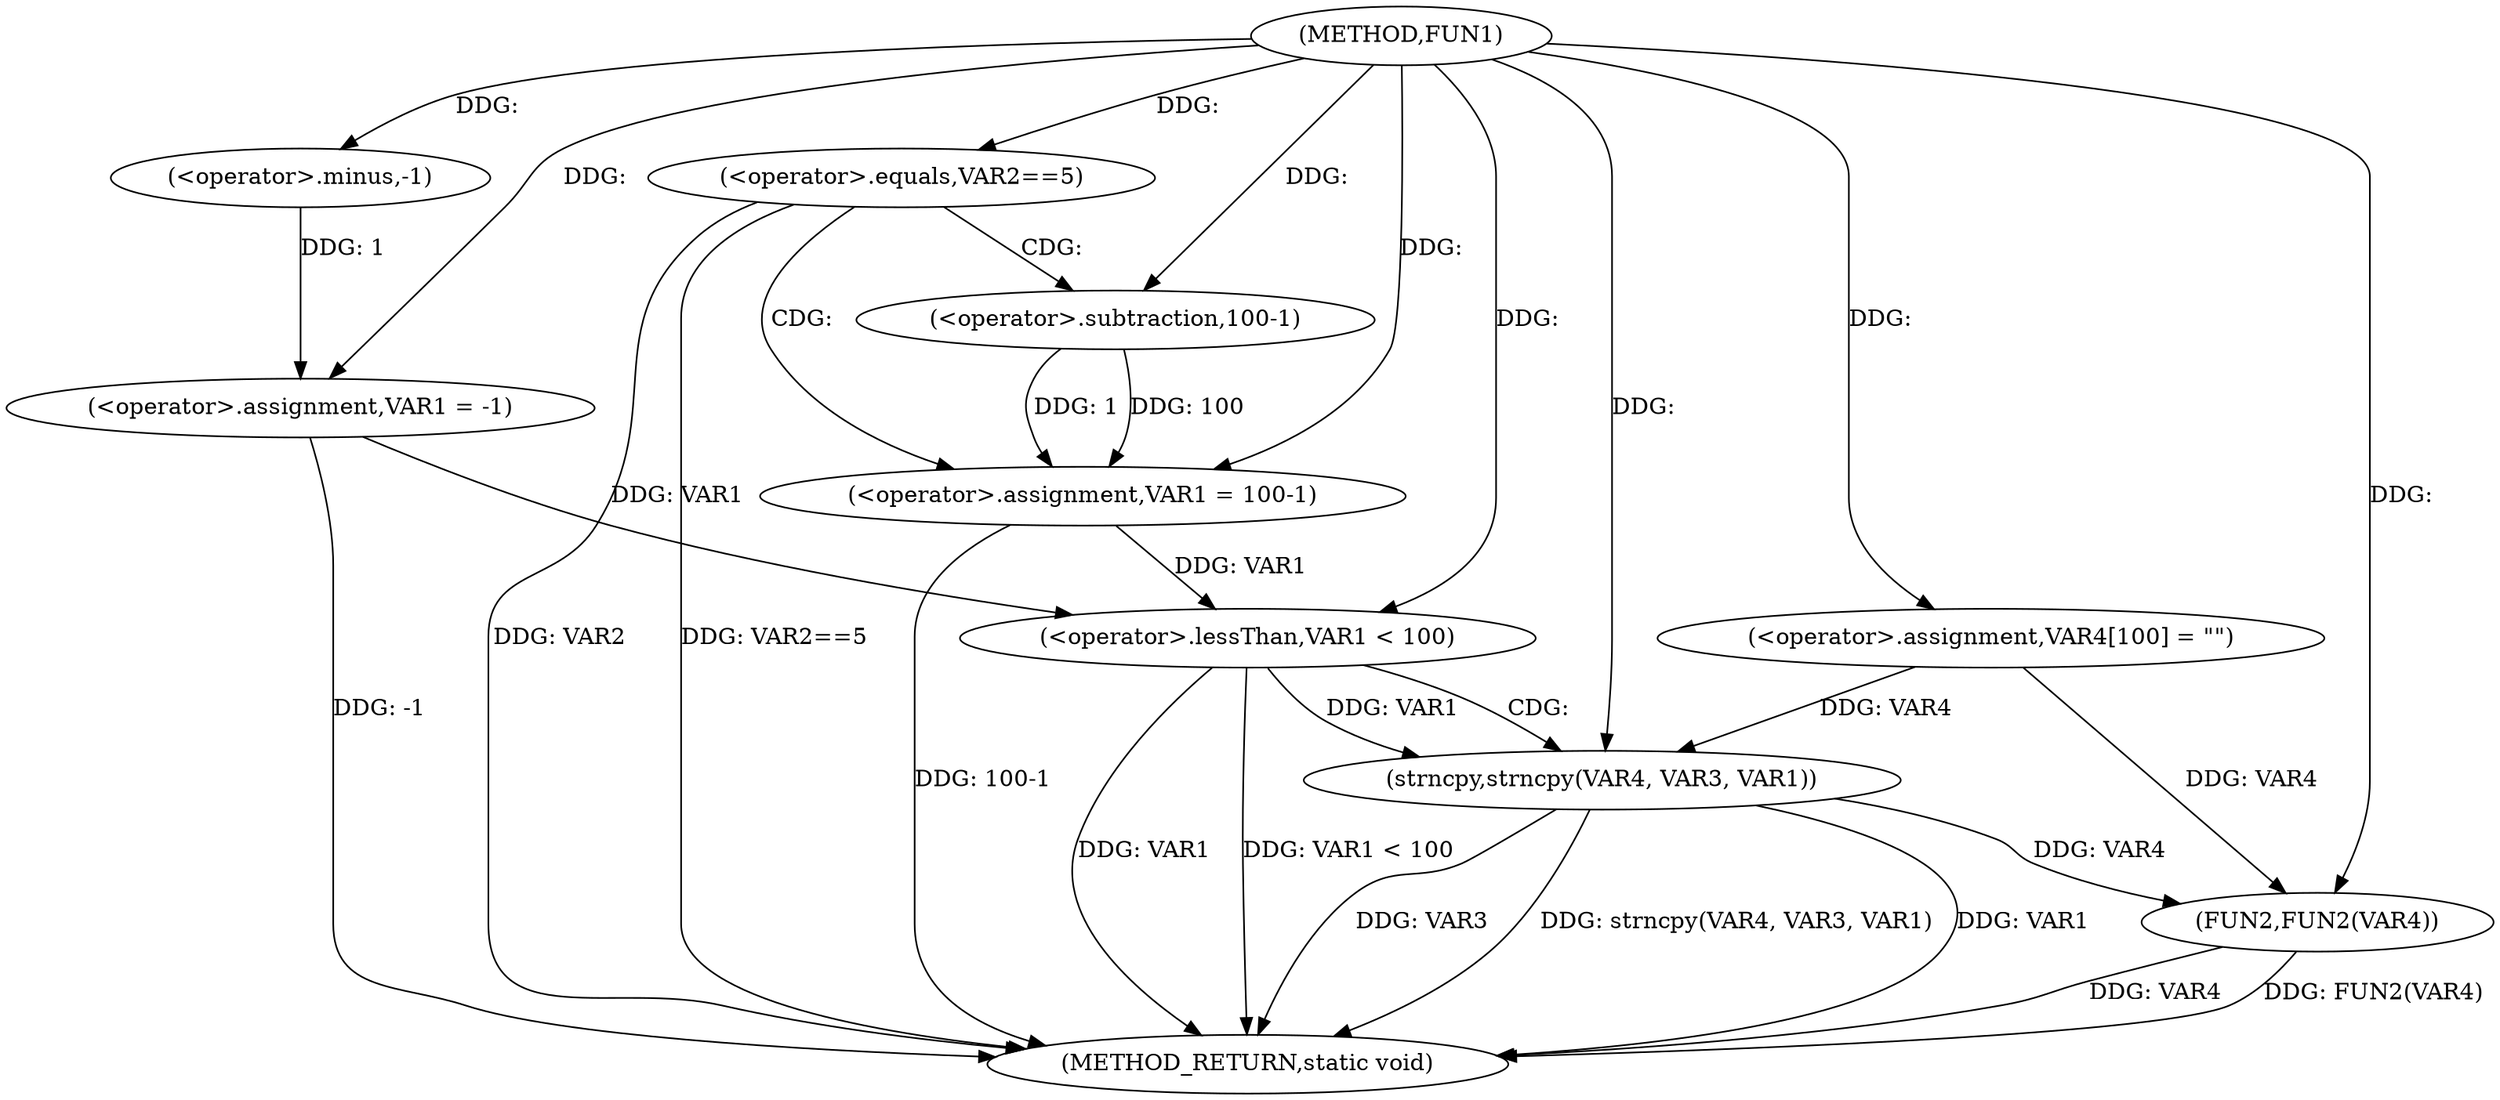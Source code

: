 digraph FUN1 {  
"1000100" [label = "(METHOD,FUN1)" ]
"1000134" [label = "(METHOD_RETURN,static void)" ]
"1000103" [label = "(<operator>.assignment,VAR1 = -1)" ]
"1000105" [label = "(<operator>.minus,-1)" ]
"1000108" [label = "(<operator>.equals,VAR2==5)" ]
"1000112" [label = "(<operator>.assignment,VAR1 = 100-1)" ]
"1000114" [label = "(<operator>.subtraction,100-1)" ]
"1000120" [label = "(<operator>.assignment,VAR4[100] = \"\")" ]
"1000124" [label = "(<operator>.lessThan,VAR1 < 100)" ]
"1000128" [label = "(strncpy,strncpy(VAR4, VAR3, VAR1))" ]
"1000132" [label = "(FUN2,FUN2(VAR4))" ]
  "1000128" -> "1000134"  [ label = "DDG: VAR3"] 
  "1000124" -> "1000134"  [ label = "DDG: VAR1"] 
  "1000108" -> "1000134"  [ label = "DDG: VAR2==5"] 
  "1000103" -> "1000134"  [ label = "DDG: -1"] 
  "1000112" -> "1000134"  [ label = "DDG: 100-1"] 
  "1000132" -> "1000134"  [ label = "DDG: FUN2(VAR4)"] 
  "1000128" -> "1000134"  [ label = "DDG: strncpy(VAR4, VAR3, VAR1)"] 
  "1000108" -> "1000134"  [ label = "DDG: VAR2"] 
  "1000132" -> "1000134"  [ label = "DDG: VAR4"] 
  "1000128" -> "1000134"  [ label = "DDG: VAR1"] 
  "1000124" -> "1000134"  [ label = "DDG: VAR1 < 100"] 
  "1000105" -> "1000103"  [ label = "DDG: 1"] 
  "1000100" -> "1000103"  [ label = "DDG: "] 
  "1000100" -> "1000105"  [ label = "DDG: "] 
  "1000100" -> "1000108"  [ label = "DDG: "] 
  "1000114" -> "1000112"  [ label = "DDG: 100"] 
  "1000114" -> "1000112"  [ label = "DDG: 1"] 
  "1000100" -> "1000112"  [ label = "DDG: "] 
  "1000100" -> "1000114"  [ label = "DDG: "] 
  "1000100" -> "1000120"  [ label = "DDG: "] 
  "1000103" -> "1000124"  [ label = "DDG: VAR1"] 
  "1000112" -> "1000124"  [ label = "DDG: VAR1"] 
  "1000100" -> "1000124"  [ label = "DDG: "] 
  "1000120" -> "1000128"  [ label = "DDG: VAR4"] 
  "1000100" -> "1000128"  [ label = "DDG: "] 
  "1000124" -> "1000128"  [ label = "DDG: VAR1"] 
  "1000128" -> "1000132"  [ label = "DDG: VAR4"] 
  "1000120" -> "1000132"  [ label = "DDG: VAR4"] 
  "1000100" -> "1000132"  [ label = "DDG: "] 
  "1000108" -> "1000112"  [ label = "CDG: "] 
  "1000108" -> "1000114"  [ label = "CDG: "] 
  "1000124" -> "1000128"  [ label = "CDG: "] 
}
